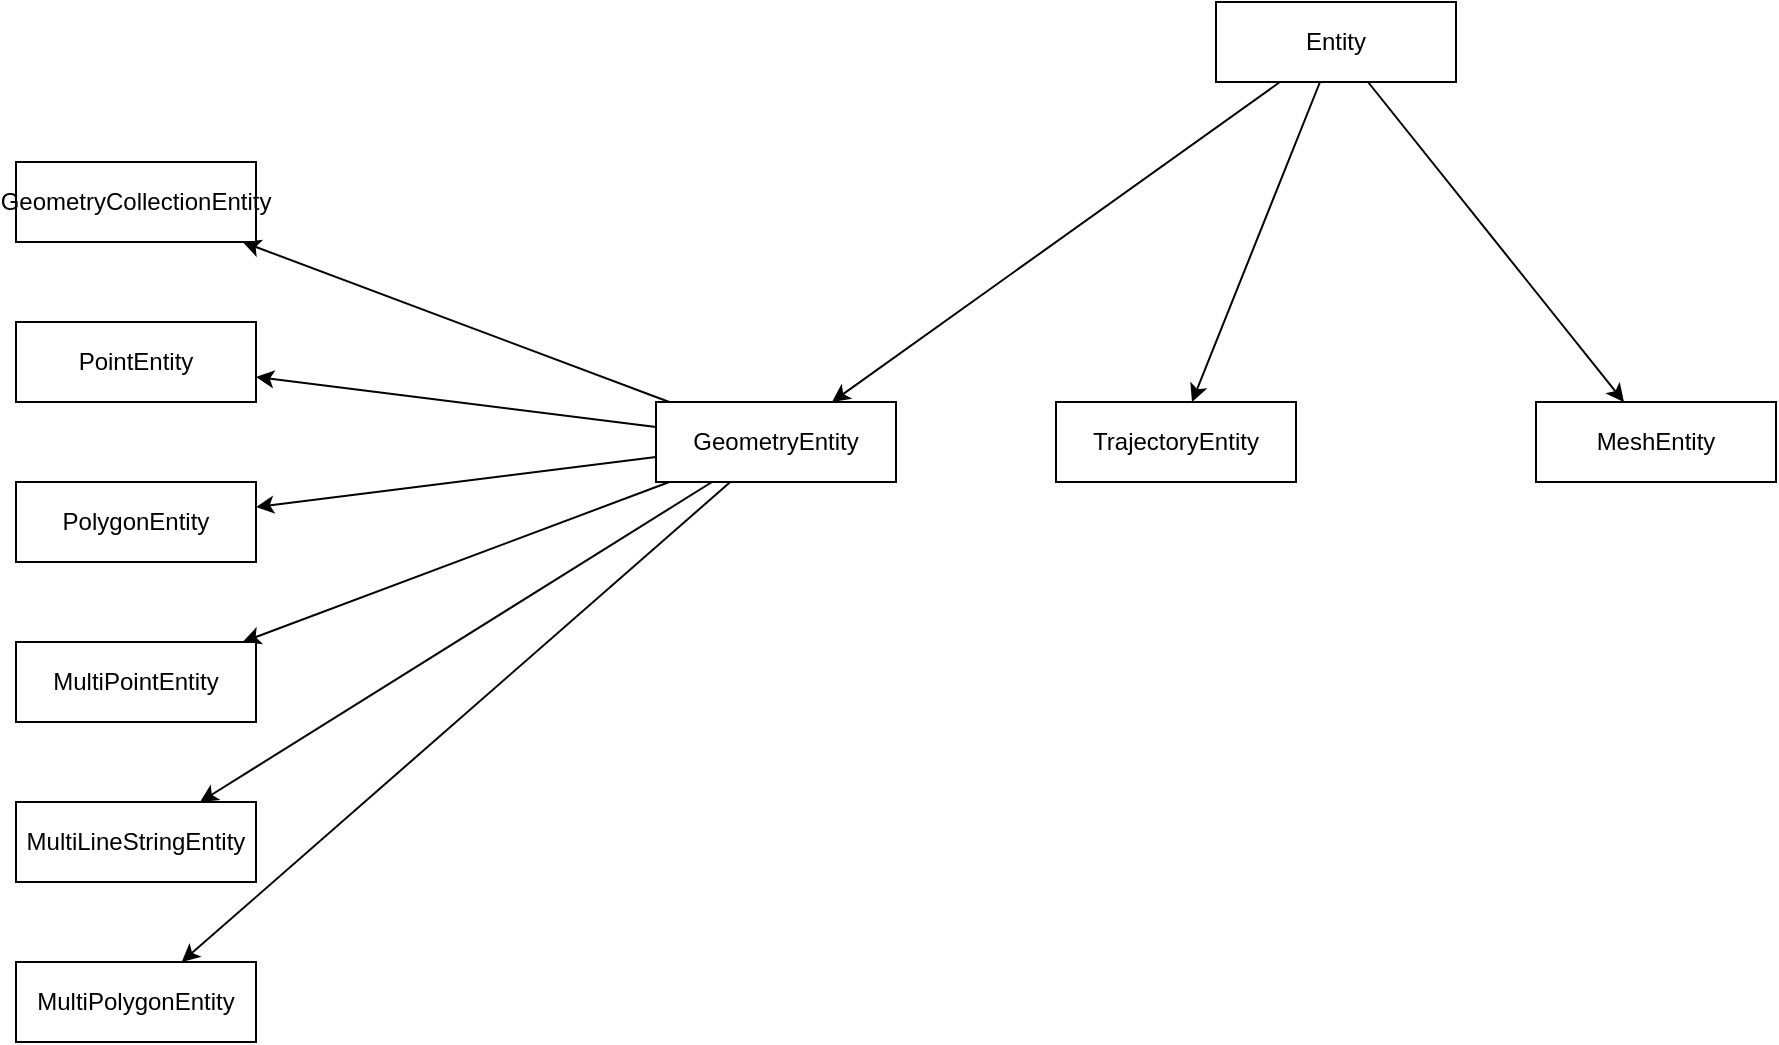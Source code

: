 <mxfile>
    <diagram id="68Kq5CMer8W66arXhec3" name="Page-1">
        <mxGraphModel dx="1456" dy="297" grid="1" gridSize="10" guides="1" tooltips="1" connect="1" arrows="1" fold="1" page="1" pageScale="1" pageWidth="850" pageHeight="1100" math="0" shadow="0">
            <root>
                <mxCell id="0"/>
                <mxCell id="1" parent="0"/>
                <mxCell id="6" value="" style="edgeStyle=none;html=1;" parent="1" source="2" target="5" edge="1">
                    <mxGeometry relative="1" as="geometry"/>
                </mxCell>
                <mxCell id="30" value="" style="edgeStyle=none;html=1;" parent="1" source="2" target="29" edge="1">
                    <mxGeometry relative="1" as="geometry"/>
                </mxCell>
                <mxCell id="32" value="" style="edgeStyle=none;html=1;" parent="1" source="2" target="31" edge="1">
                    <mxGeometry relative="1" as="geometry"/>
                </mxCell>
                <mxCell id="2" value="Entity" style="rounded=0;whiteSpace=wrap;html=1;" parent="1" vertex="1">
                    <mxGeometry x="280" y="160" width="120" height="40" as="geometry"/>
                </mxCell>
                <mxCell id="8" value="" style="edgeStyle=none;html=1;" parent="1" source="5" target="7" edge="1">
                    <mxGeometry relative="1" as="geometry"/>
                </mxCell>
                <mxCell id="14" value="" style="edgeStyle=none;html=1;" parent="1" source="5" target="13" edge="1">
                    <mxGeometry relative="1" as="geometry"/>
                </mxCell>
                <mxCell id="16" value="" style="edgeStyle=none;html=1;" parent="1" source="5" target="15" edge="1">
                    <mxGeometry relative="1" as="geometry"/>
                </mxCell>
                <mxCell id="18" value="" style="edgeStyle=none;html=1;" parent="1" source="5" target="17" edge="1">
                    <mxGeometry relative="1" as="geometry"/>
                </mxCell>
                <mxCell id="26" value="" style="edgeStyle=none;html=1;" parent="1" source="5" target="25" edge="1">
                    <mxGeometry relative="1" as="geometry"/>
                </mxCell>
                <mxCell id="28" value="" style="edgeStyle=none;html=1;" parent="1" source="5" target="27" edge="1">
                    <mxGeometry relative="1" as="geometry"/>
                </mxCell>
                <mxCell id="5" value="GeometryEntity" style="rounded=0;whiteSpace=wrap;html=1;" parent="1" vertex="1">
                    <mxGeometry y="360" width="120" height="40" as="geometry"/>
                </mxCell>
                <mxCell id="7" value="GeometryCollectionEntity" style="rounded=0;whiteSpace=wrap;html=1;" parent="1" vertex="1">
                    <mxGeometry x="-320" y="240" width="120" height="40" as="geometry"/>
                </mxCell>
                <mxCell id="13" value="PointEntity" style="rounded=0;whiteSpace=wrap;html=1;" parent="1" vertex="1">
                    <mxGeometry x="-320" y="320" width="120" height="40" as="geometry"/>
                </mxCell>
                <mxCell id="15" value="PolygonEntity" style="rounded=0;whiteSpace=wrap;html=1;" parent="1" vertex="1">
                    <mxGeometry x="-320" y="400" width="120" height="40" as="geometry"/>
                </mxCell>
                <mxCell id="17" value="MultiPointEntity" style="rounded=0;whiteSpace=wrap;html=1;" parent="1" vertex="1">
                    <mxGeometry x="-320" y="480" width="120" height="40" as="geometry"/>
                </mxCell>
                <mxCell id="25" value="MultiLineStringEntity" style="rounded=0;whiteSpace=wrap;html=1;" parent="1" vertex="1">
                    <mxGeometry x="-320" y="560" width="120" height="40" as="geometry"/>
                </mxCell>
                <mxCell id="27" value="MultiPolygonEntity" style="rounded=0;whiteSpace=wrap;html=1;" parent="1" vertex="1">
                    <mxGeometry x="-320" y="640" width="120" height="40" as="geometry"/>
                </mxCell>
                <mxCell id="29" value="TrajectoryEntity" style="rounded=0;whiteSpace=wrap;html=1;" parent="1" vertex="1">
                    <mxGeometry x="200" y="360" width="120" height="40" as="geometry"/>
                </mxCell>
                <mxCell id="31" value="MeshEntity" style="rounded=0;whiteSpace=wrap;html=1;" parent="1" vertex="1">
                    <mxGeometry x="440" y="360" width="120" height="40" as="geometry"/>
                </mxCell>
            </root>
        </mxGraphModel>
    </diagram>
</mxfile>